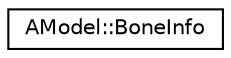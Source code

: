 digraph "Graphical Class Hierarchy"
{
 // LATEX_PDF_SIZE
  edge [fontname="Helvetica",fontsize="10",labelfontname="Helvetica",labelfontsize="10"];
  node [fontname="Helvetica",fontsize="10",shape=record];
  rankdir="LR";
  Node0 [label="AModel::BoneInfo",height=0.2,width=0.4,color="black", fillcolor="white", style="filled",URL="$struct_a_model_1_1_bone_info.html",tooltip=" "];
}
